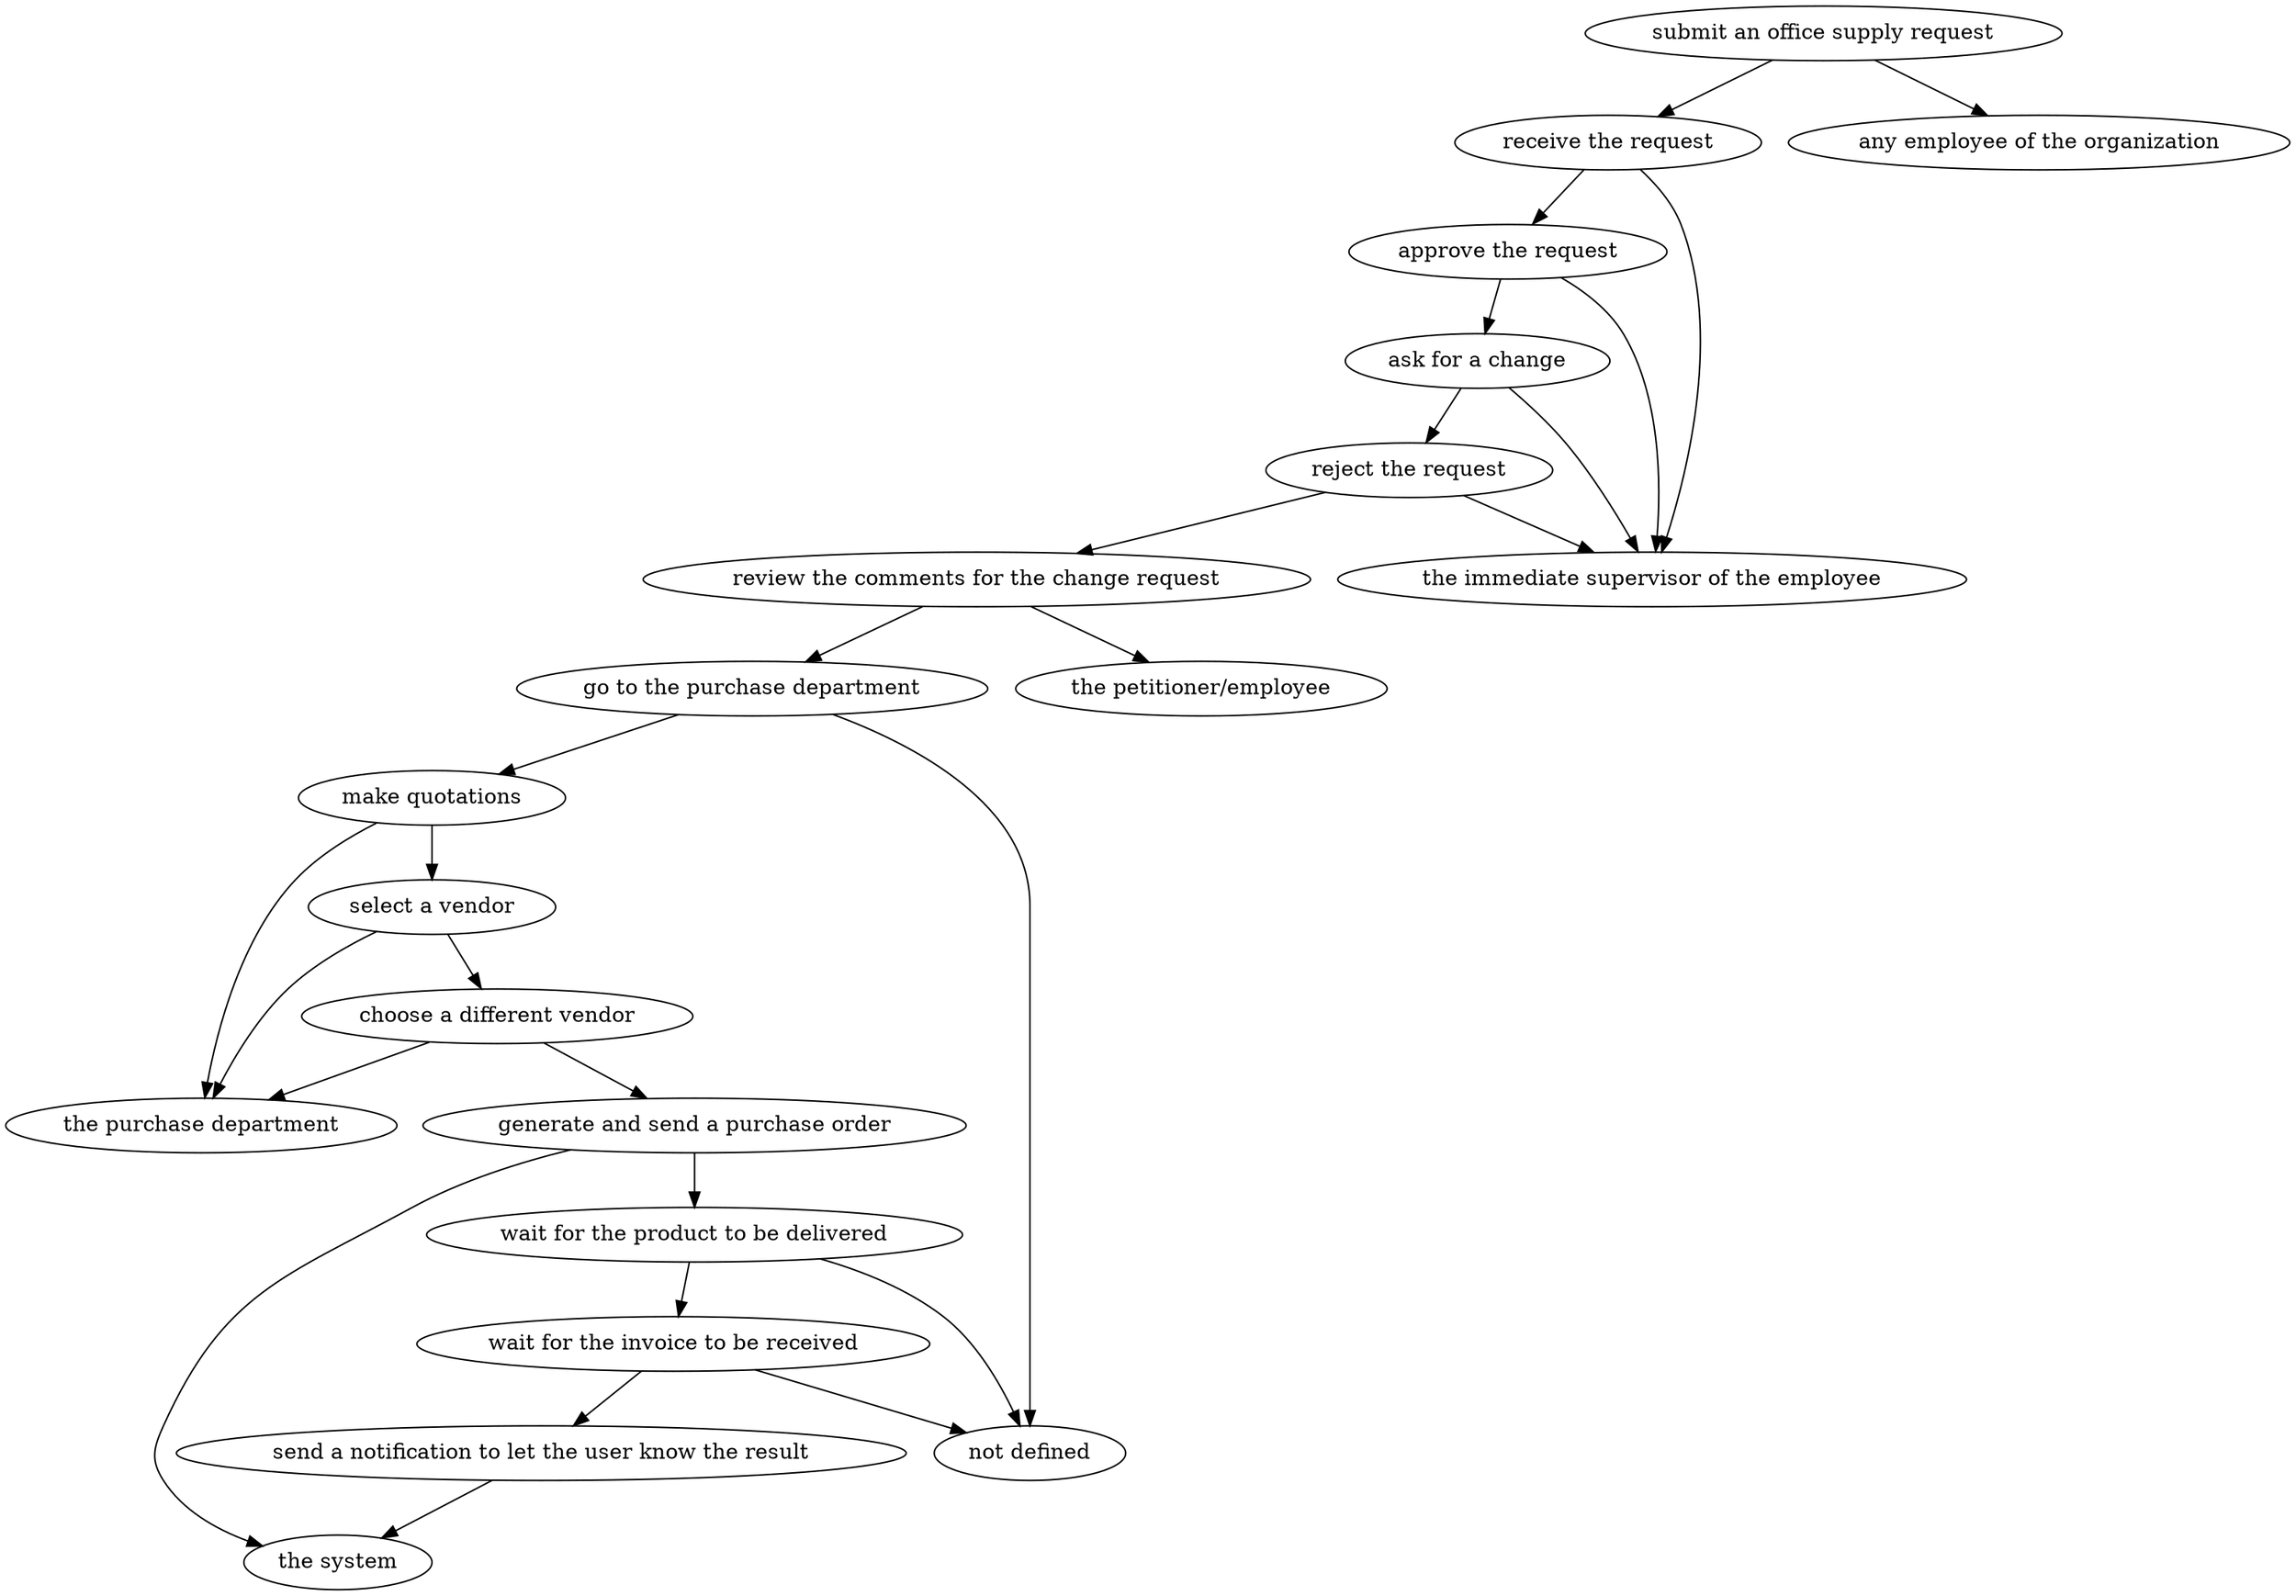 strict digraph "doc-5.3" {
	graph [name="doc-5.3"];
	"submit an office supply request"	[attrs="{'type': 'Activity', 'label': 'submit an office supply request'}"];
	"receive the request"	[attrs="{'type': 'Activity', 'label': 'receive the request'}"];
	"submit an office supply request" -> "receive the request"	[attrs="{'type': 'flow', 'label': 'flow'}"];
	"any employee of the organization"	[attrs="{'type': 'Actor', 'label': 'any employee of the organization'}"];
	"submit an office supply request" -> "any employee of the organization"	[attrs="{'type': 'actor performer', 'label': 'actor performer'}"];
	"approve the request"	[attrs="{'type': 'Activity', 'label': 'approve the request'}"];
	"receive the request" -> "approve the request"	[attrs="{'type': 'flow', 'label': 'flow'}"];
	"the immediate supervisor of the employee"	[attrs="{'type': 'Actor', 'label': 'the immediate supervisor of the employee'}"];
	"receive the request" -> "the immediate supervisor of the employee"	[attrs="{'type': 'actor performer', 'label': 'actor performer'}"];
	"ask for a change"	[attrs="{'type': 'Activity', 'label': 'ask for a change'}"];
	"approve the request" -> "ask for a change"	[attrs="{'type': 'flow', 'label': 'flow'}"];
	"approve the request" -> "the immediate supervisor of the employee"	[attrs="{'type': 'actor performer', 'label': 'actor performer'}"];
	"reject the request"	[attrs="{'type': 'Activity', 'label': 'reject the request'}"];
	"ask for a change" -> "reject the request"	[attrs="{'type': 'flow', 'label': 'flow'}"];
	"ask for a change" -> "the immediate supervisor of the employee"	[attrs="{'type': 'actor performer', 'label': 'actor performer'}"];
	"review the comments for the change request"	[attrs="{'type': 'Activity', 'label': 'review the comments for the change request'}"];
	"reject the request" -> "review the comments for the change request"	[attrs="{'type': 'flow', 'label': 'flow'}"];
	"reject the request" -> "the immediate supervisor of the employee"	[attrs="{'type': 'actor performer', 'label': 'actor performer'}"];
	"go to the purchase department"	[attrs="{'type': 'Activity', 'label': 'go to the purchase department'}"];
	"review the comments for the change request" -> "go to the purchase department"	[attrs="{'type': 'flow', 'label': 'flow'}"];
	"the petitioner/employee"	[attrs="{'type': 'Actor', 'label': 'the petitioner/employee'}"];
	"review the comments for the change request" -> "the petitioner/employee"	[attrs="{'type': 'actor performer', 'label': 'actor performer'}"];
	"make quotations"	[attrs="{'type': 'Activity', 'label': 'make quotations'}"];
	"go to the purchase department" -> "make quotations"	[attrs="{'type': 'flow', 'label': 'flow'}"];
	"not defined"	[attrs="{'type': 'Actor', 'label': 'not defined'}"];
	"go to the purchase department" -> "not defined"	[attrs="{'type': 'actor performer', 'label': 'actor performer'}"];
	"select a vendor"	[attrs="{'type': 'Activity', 'label': 'select a vendor'}"];
	"make quotations" -> "select a vendor"	[attrs="{'type': 'flow', 'label': 'flow'}"];
	"the purchase department"	[attrs="{'type': 'Actor', 'label': 'the purchase department'}"];
	"make quotations" -> "the purchase department"	[attrs="{'type': 'actor performer', 'label': 'actor performer'}"];
	"choose a different vendor"	[attrs="{'type': 'Activity', 'label': 'choose a different vendor'}"];
	"select a vendor" -> "choose a different vendor"	[attrs="{'type': 'flow', 'label': 'flow'}"];
	"select a vendor" -> "the purchase department"	[attrs="{'type': 'actor performer', 'label': 'actor performer'}"];
	"generate and send a purchase order"	[attrs="{'type': 'Activity', 'label': 'generate and send a purchase order'}"];
	"choose a different vendor" -> "generate and send a purchase order"	[attrs="{'type': 'flow', 'label': 'flow'}"];
	"choose a different vendor" -> "the purchase department"	[attrs="{'type': 'actor performer', 'label': 'actor performer'}"];
	"wait for the product to be delivered"	[attrs="{'type': 'Activity', 'label': 'wait for the product to be delivered'}"];
	"generate and send a purchase order" -> "wait for the product to be delivered"	[attrs="{'type': 'flow', 'label': 'flow'}"];
	"the system"	[attrs="{'type': 'Actor', 'label': 'the system'}"];
	"generate and send a purchase order" -> "the system"	[attrs="{'type': 'actor performer', 'label': 'actor performer'}"];
	"wait for the invoice to be received"	[attrs="{'type': 'Activity', 'label': 'wait for the invoice to be received'}"];
	"wait for the product to be delivered" -> "wait for the invoice to be received"	[attrs="{'type': 'flow', 'label': 'flow'}"];
	"wait for the product to be delivered" -> "not defined"	[attrs="{'type': 'actor performer', 'label': 'actor performer'}"];
	"send a notification to let the user know the result"	[attrs="{'type': 'Activity', 'label': 'send a notification to let the user know the result'}"];
	"wait for the invoice to be received" -> "send a notification to let the user know the result"	[attrs="{'type': 'flow', 'label': 'flow'}"];
	"wait for the invoice to be received" -> "not defined"	[attrs="{'type': 'actor performer', 'label': 'actor performer'}"];
	"send a notification to let the user know the result" -> "the system"	[attrs="{'type': 'actor performer', 'label': 'actor performer'}"];
}

